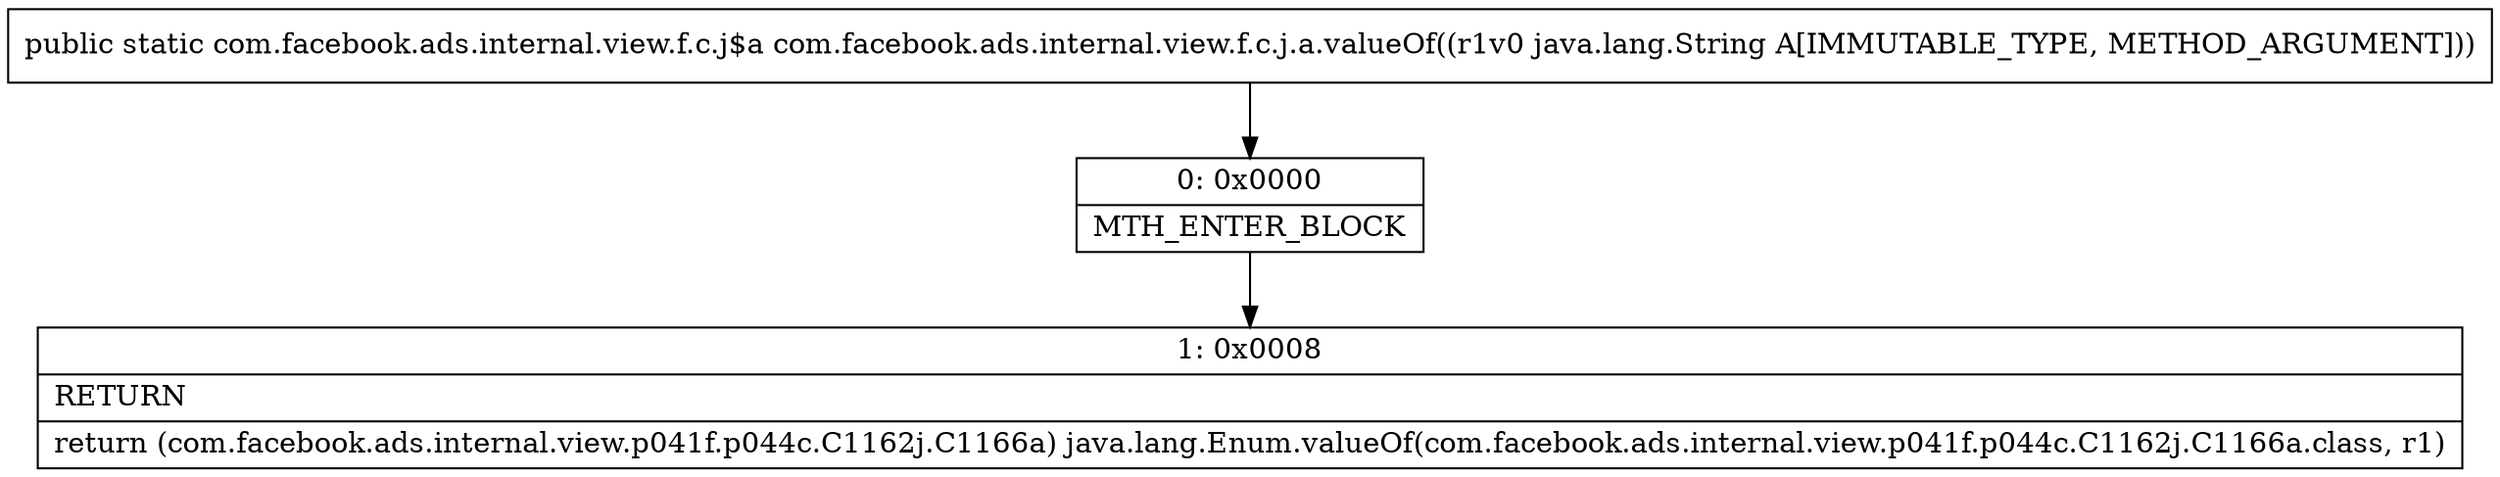 digraph "CFG forcom.facebook.ads.internal.view.f.c.j.a.valueOf(Ljava\/lang\/String;)Lcom\/facebook\/ads\/internal\/view\/f\/c\/j$a;" {
Node_0 [shape=record,label="{0\:\ 0x0000|MTH_ENTER_BLOCK\l}"];
Node_1 [shape=record,label="{1\:\ 0x0008|RETURN\l|return (com.facebook.ads.internal.view.p041f.p044c.C1162j.C1166a) java.lang.Enum.valueOf(com.facebook.ads.internal.view.p041f.p044c.C1162j.C1166a.class, r1)\l}"];
MethodNode[shape=record,label="{public static com.facebook.ads.internal.view.f.c.j$a com.facebook.ads.internal.view.f.c.j.a.valueOf((r1v0 java.lang.String A[IMMUTABLE_TYPE, METHOD_ARGUMENT])) }"];
MethodNode -> Node_0;
Node_0 -> Node_1;
}

